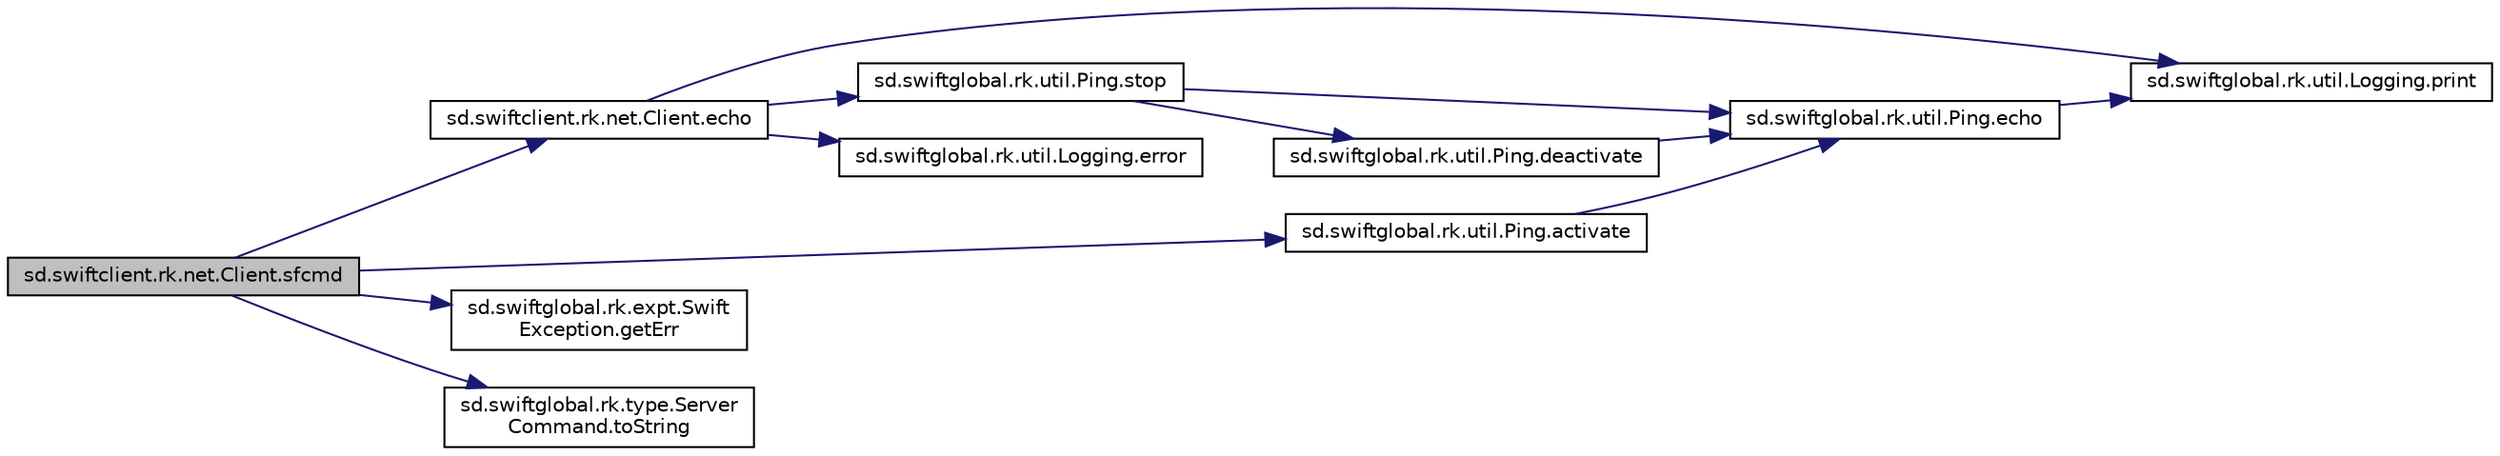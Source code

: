 digraph "sd.swiftclient.rk.net.Client.sfcmd"
{
  edge [fontname="Helvetica",fontsize="10",labelfontname="Helvetica",labelfontsize="10"];
  node [fontname="Helvetica",fontsize="10",shape=record];
  rankdir="LR";
  Node1 [label="sd.swiftclient.rk.net.Client.sfcmd",height=0.2,width=0.4,color="black", fillcolor="grey75", style="filled", fontcolor="black"];
  Node1 -> Node2 [color="midnightblue",fontsize="10",style="solid",fontname="Helvetica"];
  Node2 [label="sd.swiftclient.rk.net.Client.echo",height=0.2,width=0.4,color="black", fillcolor="white", style="filled",URL="$classsd_1_1swiftclient_1_1rk_1_1net_1_1Client.html#a1f91b460f509dedf25d9c7a953e9c680"];
  Node2 -> Node3 [color="midnightblue",fontsize="10",style="solid",fontname="Helvetica"];
  Node3 [label="sd.swiftglobal.rk.util.Logging.print",height=0.2,width=0.4,color="black", fillcolor="white", style="filled",URL="$interfacesd_1_1swiftglobal_1_1rk_1_1util_1_1Logging.html#a6e61d070344ee13fbf3af10445161c1f"];
  Node2 -> Node4 [color="midnightblue",fontsize="10",style="solid",fontname="Helvetica"];
  Node4 [label="sd.swiftglobal.rk.util.Ping.stop",height=0.2,width=0.4,color="black", fillcolor="white", style="filled",URL="$classsd_1_1swiftglobal_1_1rk_1_1util_1_1Ping.html#ac2f1f750aef9420c3a5cefad9b5f1c7d"];
  Node4 -> Node5 [color="midnightblue",fontsize="10",style="solid",fontname="Helvetica"];
  Node5 [label="sd.swiftglobal.rk.util.Ping.echo",height=0.2,width=0.4,color="black", fillcolor="white", style="filled",URL="$classsd_1_1swiftglobal_1_1rk_1_1util_1_1Ping.html#aa0f4f60ee9a24ee9d7b19f73f42e4159"];
  Node5 -> Node3 [color="midnightblue",fontsize="10",style="solid",fontname="Helvetica"];
  Node4 -> Node6 [color="midnightblue",fontsize="10",style="solid",fontname="Helvetica"];
  Node6 [label="sd.swiftglobal.rk.util.Ping.deactivate",height=0.2,width=0.4,color="black", fillcolor="white", style="filled",URL="$classsd_1_1swiftglobal_1_1rk_1_1util_1_1Ping.html#a338a0c1affd8bf5deb87cafdff7103f4"];
  Node6 -> Node5 [color="midnightblue",fontsize="10",style="solid",fontname="Helvetica"];
  Node2 -> Node7 [color="midnightblue",fontsize="10",style="solid",fontname="Helvetica"];
  Node7 [label="sd.swiftglobal.rk.util.Logging.error",height=0.2,width=0.4,color="black", fillcolor="white", style="filled",URL="$interfacesd_1_1swiftglobal_1_1rk_1_1util_1_1Logging.html#ac8158bc7382ee75f09a9482aafa7900e"];
  Node1 -> Node8 [color="midnightblue",fontsize="10",style="solid",fontname="Helvetica"];
  Node8 [label="sd.swiftglobal.rk.util.Ping.activate",height=0.2,width=0.4,color="black", fillcolor="white", style="filled",URL="$classsd_1_1swiftglobal_1_1rk_1_1util_1_1Ping.html#a02c79a6bf4cc483c472904d650e8bf52"];
  Node8 -> Node5 [color="midnightblue",fontsize="10",style="solid",fontname="Helvetica"];
  Node1 -> Node9 [color="midnightblue",fontsize="10",style="solid",fontname="Helvetica"];
  Node9 [label="sd.swiftglobal.rk.expt.Swift\lException.getErr",height=0.2,width=0.4,color="black", fillcolor="white", style="filled",URL="$classsd_1_1swiftglobal_1_1rk_1_1expt_1_1SwiftException.html#a275461f99b820591f01095257320f532"];
  Node1 -> Node10 [color="midnightblue",fontsize="10",style="solid",fontname="Helvetica"];
  Node10 [label="sd.swiftglobal.rk.type.Server\lCommand.toString",height=0.2,width=0.4,color="black", fillcolor="white", style="filled",URL="$classsd_1_1swiftglobal_1_1rk_1_1type_1_1ServerCommand.html#a2e35c8942922c37a28a2bb37543faf42"];
}
